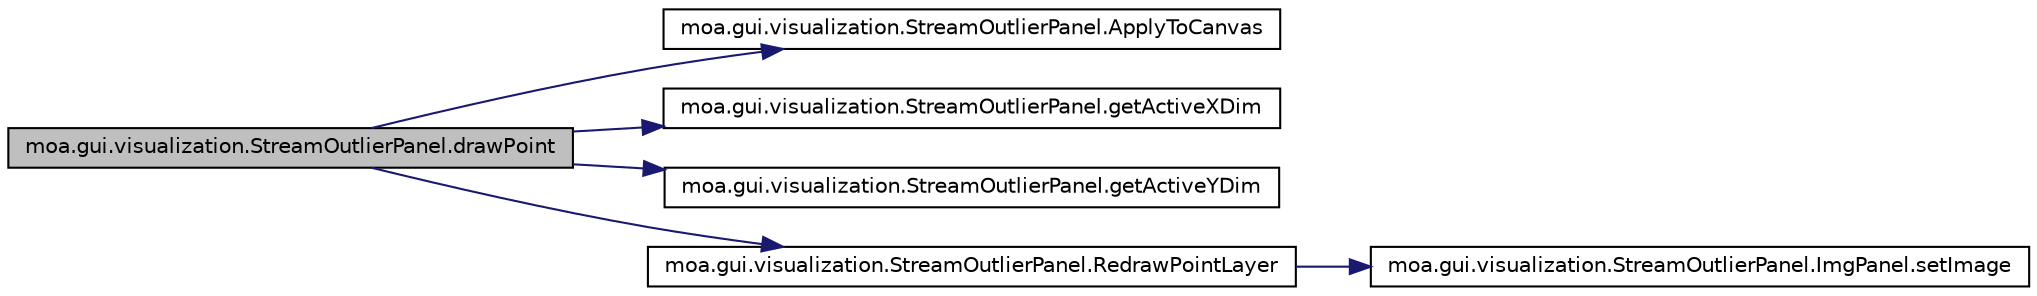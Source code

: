 digraph G
{
  edge [fontname="Helvetica",fontsize="10",labelfontname="Helvetica",labelfontsize="10"];
  node [fontname="Helvetica",fontsize="10",shape=record];
  rankdir=LR;
  Node1 [label="moa.gui.visualization.StreamOutlierPanel.drawPoint",height=0.2,width=0.4,color="black", fillcolor="grey75", style="filled" fontcolor="black"];
  Node1 -> Node2 [color="midnightblue",fontsize="10",style="solid",fontname="Helvetica"];
  Node2 [label="moa.gui.visualization.StreamOutlierPanel.ApplyToCanvas",height=0.2,width=0.4,color="black", fillcolor="white", style="filled",URL="$classmoa_1_1gui_1_1visualization_1_1StreamOutlierPanel.html#a587d65d89559e233b8db9c8c9d53317d"];
  Node1 -> Node3 [color="midnightblue",fontsize="10",style="solid",fontname="Helvetica"];
  Node3 [label="moa.gui.visualization.StreamOutlierPanel.getActiveXDim",height=0.2,width=0.4,color="black", fillcolor="white", style="filled",URL="$classmoa_1_1gui_1_1visualization_1_1StreamOutlierPanel.html#a0ae3523430f87276ab3dc0a170363b6e"];
  Node1 -> Node4 [color="midnightblue",fontsize="10",style="solid",fontname="Helvetica"];
  Node4 [label="moa.gui.visualization.StreamOutlierPanel.getActiveYDim",height=0.2,width=0.4,color="black", fillcolor="white", style="filled",URL="$classmoa_1_1gui_1_1visualization_1_1StreamOutlierPanel.html#aec7bd5f4a0ff1088a70c54879adf9305"];
  Node1 -> Node5 [color="midnightblue",fontsize="10",style="solid",fontname="Helvetica"];
  Node5 [label="moa.gui.visualization.StreamOutlierPanel.RedrawPointLayer",height=0.2,width=0.4,color="black", fillcolor="white", style="filled",URL="$classmoa_1_1gui_1_1visualization_1_1StreamOutlierPanel.html#a4d6c7bb3dc3a5c6fda714933bf1e8fe7"];
  Node5 -> Node6 [color="midnightblue",fontsize="10",style="solid",fontname="Helvetica"];
  Node6 [label="moa.gui.visualization.StreamOutlierPanel.ImgPanel.setImage",height=0.2,width=0.4,color="black", fillcolor="white", style="filled",URL="$classmoa_1_1gui_1_1visualization_1_1StreamOutlierPanel_1_1ImgPanel.html#aebdffc7623851d0dfc3079a6c45dc5ea"];
}
